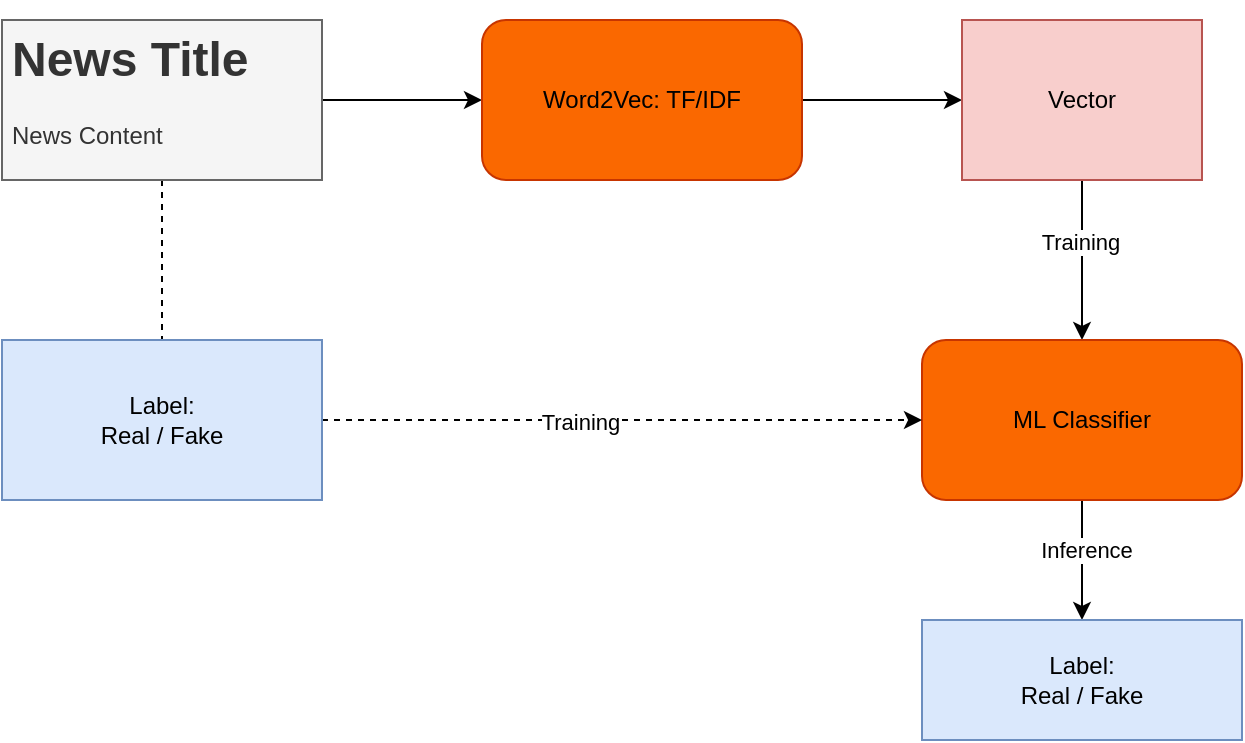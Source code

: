 <mxfile>
    <diagram id="_ucy6D6dgVWaJQdCRuLb" name="TF-IDF">
        <mxGraphModel dx="936" dy="655" grid="1" gridSize="10" guides="1" tooltips="1" connect="1" arrows="1" fold="1" page="1" pageScale="1" pageWidth="827" pageHeight="1169" math="0" shadow="0">
            <root>
                <mxCell id="0"/>
                <mxCell id="1" parent="0"/>
                <mxCell id="4_DgkMyjoVyUpKUjcTJb-1" style="edgeStyle=none;html=1;entryX=0;entryY=0.5;entryDx=0;entryDy=0;" parent="1" source="4_DgkMyjoVyUpKUjcTJb-3" target="4_DgkMyjoVyUpKUjcTJb-5" edge="1">
                    <mxGeometry relative="1" as="geometry">
                        <mxPoint x="250" y="160" as="targetPoint"/>
                    </mxGeometry>
                </mxCell>
                <mxCell id="4_DgkMyjoVyUpKUjcTJb-2" style="html=1;exitX=0.5;exitY=1;exitDx=0;exitDy=0;dashed=1;endArrow=none;endFill=0;entryX=0.5;entryY=0;entryDx=0;entryDy=0;" parent="1" source="4_DgkMyjoVyUpKUjcTJb-3" target="4_DgkMyjoVyUpKUjcTJb-14" edge="1">
                    <mxGeometry relative="1" as="geometry">
                        <mxPoint x="160" y="290" as="targetPoint"/>
                    </mxGeometry>
                </mxCell>
                <mxCell id="4_DgkMyjoVyUpKUjcTJb-3" value="&lt;h1&gt;News Title&lt;/h1&gt;&lt;p&gt;News Content&lt;/p&gt;" style="text;html=1;strokeColor=#666666;fillColor=#f5f5f5;spacing=5;spacingTop=-20;whiteSpace=wrap;overflow=hidden;rounded=0;fontColor=#333333;" parent="1" vertex="1">
                    <mxGeometry x="80" y="120" width="160" height="80" as="geometry"/>
                </mxCell>
                <mxCell id="4_DgkMyjoVyUpKUjcTJb-4" style="edgeStyle=none;html=1;entryX=0;entryY=0.5;entryDx=0;entryDy=0;" parent="1" source="4_DgkMyjoVyUpKUjcTJb-5" target="4_DgkMyjoVyUpKUjcTJb-8" edge="1">
                    <mxGeometry relative="1" as="geometry"/>
                </mxCell>
                <mxCell id="4_DgkMyjoVyUpKUjcTJb-5" value="Word2Vec: TF/IDF" style="rounded=1;whiteSpace=wrap;html=1;fillColor=#fa6800;fontColor=#000000;strokeColor=#C73500;" parent="1" vertex="1">
                    <mxGeometry x="320" y="120" width="160" height="80" as="geometry"/>
                </mxCell>
                <mxCell id="4_DgkMyjoVyUpKUjcTJb-6" style="edgeStyle=none;html=1;entryX=0.5;entryY=0;entryDx=0;entryDy=0;" parent="1" source="4_DgkMyjoVyUpKUjcTJb-8" target="4_DgkMyjoVyUpKUjcTJb-11" edge="1">
                    <mxGeometry relative="1" as="geometry"/>
                </mxCell>
                <mxCell id="4_DgkMyjoVyUpKUjcTJb-7" value="Training" style="edgeLabel;html=1;align=center;verticalAlign=middle;resizable=0;points=[];" parent="4_DgkMyjoVyUpKUjcTJb-6" vertex="1" connectable="0">
                    <mxGeometry x="-0.227" y="-1" relative="1" as="geometry">
                        <mxPoint as="offset"/>
                    </mxGeometry>
                </mxCell>
                <mxCell id="4_DgkMyjoVyUpKUjcTJb-8" value="Vector" style="text;html=1;strokeColor=#b85450;fillColor=#f8cecc;align=center;verticalAlign=middle;whiteSpace=wrap;rounded=0;fontColor=#000000;" parent="1" vertex="1">
                    <mxGeometry x="560" y="120" width="120" height="80" as="geometry"/>
                </mxCell>
                <mxCell id="4_DgkMyjoVyUpKUjcTJb-9" value="" style="edgeStyle=none;html=1;endArrow=classic;endFill=1;" parent="1" source="4_DgkMyjoVyUpKUjcTJb-11" target="4_DgkMyjoVyUpKUjcTJb-15" edge="1">
                    <mxGeometry relative="1" as="geometry"/>
                </mxCell>
                <mxCell id="4_DgkMyjoVyUpKUjcTJb-10" value="Inference" style="edgeLabel;html=1;align=center;verticalAlign=middle;resizable=0;points=[];" parent="4_DgkMyjoVyUpKUjcTJb-9" vertex="1" connectable="0">
                    <mxGeometry x="-0.189" y="2" relative="1" as="geometry">
                        <mxPoint as="offset"/>
                    </mxGeometry>
                </mxCell>
                <mxCell id="4_DgkMyjoVyUpKUjcTJb-11" value="ML Classifier" style="rounded=1;whiteSpace=wrap;html=1;strokeColor=#C73500;fillColor=#fa6800;fontColor=#000000;" parent="1" vertex="1">
                    <mxGeometry x="540" y="280" width="160" height="80" as="geometry"/>
                </mxCell>
                <mxCell id="4_DgkMyjoVyUpKUjcTJb-12" value="" style="edgeStyle=none;html=1;dashed=1;entryX=0;entryY=0.5;entryDx=0;entryDy=0;" parent="1" source="4_DgkMyjoVyUpKUjcTJb-14" target="4_DgkMyjoVyUpKUjcTJb-11" edge="1">
                    <mxGeometry relative="1" as="geometry">
                        <mxPoint x="340" y="320" as="targetPoint"/>
                    </mxGeometry>
                </mxCell>
                <mxCell id="4_DgkMyjoVyUpKUjcTJb-13" value="Training" style="edgeLabel;html=1;align=center;verticalAlign=middle;resizable=0;points=[];" parent="4_DgkMyjoVyUpKUjcTJb-12" vertex="1" connectable="0">
                    <mxGeometry x="-0.145" y="-1" relative="1" as="geometry">
                        <mxPoint as="offset"/>
                    </mxGeometry>
                </mxCell>
                <mxCell id="4_DgkMyjoVyUpKUjcTJb-14" value="Label:&lt;br&gt;Real / Fake" style="text;html=1;strokeColor=#6c8ebf;fillColor=#dae8fc;align=center;verticalAlign=middle;whiteSpace=wrap;rounded=0;fontColor=#000000;" parent="1" vertex="1">
                    <mxGeometry x="80" y="280" width="160" height="80" as="geometry"/>
                </mxCell>
                <mxCell id="4_DgkMyjoVyUpKUjcTJb-15" value="Label:&lt;br&gt;Real / Fake" style="rounded=0;whiteSpace=wrap;html=1;strokeColor=#6c8ebf;fillColor=#dae8fc;fontColor=#000000;" parent="1" vertex="1">
                    <mxGeometry x="540" y="420" width="160" height="60" as="geometry"/>
                </mxCell>
            </root>
        </mxGraphModel>
    </diagram>
    <diagram id="t6PPxyhtc6fp3xKYfJRG" name="Embedding-Classifier">
        <mxGraphModel dx="473" dy="503" grid="1" gridSize="10" guides="1" tooltips="1" connect="1" arrows="1" fold="1" page="1" pageScale="1" pageWidth="827" pageHeight="1169" background="none" math="0" shadow="0">
            <root>
                <mxCell id="0"/>
                <mxCell id="1" parent="0"/>
                <mxCell id="4" style="edgeStyle=none;html=1;entryX=0;entryY=0.5;entryDx=0;entryDy=0;" parent="1" source="2" target="3" edge="1">
                    <mxGeometry relative="1" as="geometry">
                        <mxPoint x="250" y="200" as="targetPoint"/>
                    </mxGeometry>
                </mxCell>
                <mxCell id="12" style="html=1;exitX=0.5;exitY=1;exitDx=0;exitDy=0;dashed=1;endArrow=none;endFill=0;entryX=0.5;entryY=0;entryDx=0;entryDy=0;" parent="1" source="2" target="9" edge="1">
                    <mxGeometry relative="1" as="geometry">
                        <mxPoint x="160" y="330" as="targetPoint"/>
                    </mxGeometry>
                </mxCell>
                <mxCell id="2" value="&lt;h1&gt;News Title&lt;/h1&gt;&lt;p&gt;News Content&lt;/p&gt;" style="text;html=1;strokeColor=#666666;fillColor=#f5f5f5;spacing=5;spacingTop=-20;whiteSpace=wrap;overflow=hidden;rounded=0;fontColor=#333333;" parent="1" vertex="1">
                    <mxGeometry x="80" y="160" width="160" height="80" as="geometry"/>
                </mxCell>
                <mxCell id="6" style="edgeStyle=none;html=1;entryX=0;entryY=0.5;entryDx=0;entryDy=0;" parent="1" source="3" target="5" edge="1">
                    <mxGeometry relative="1" as="geometry"/>
                </mxCell>
                <mxCell id="3" value="Transformer Encoder" style="rounded=1;whiteSpace=wrap;html=1;fillColor=#fa6800;fontColor=#000000;strokeColor=#C73500;" parent="1" vertex="1">
                    <mxGeometry x="320" y="160" width="160" height="80" as="geometry"/>
                </mxCell>
                <mxCell id="8" style="edgeStyle=none;html=1;entryX=0.5;entryY=0;entryDx=0;entryDy=0;" parent="1" source="5" target="7" edge="1">
                    <mxGeometry relative="1" as="geometry"/>
                </mxCell>
                <mxCell id="18" value="Training" style="edgeLabel;html=1;align=center;verticalAlign=middle;resizable=0;points=[];" parent="8" vertex="1" connectable="0">
                    <mxGeometry x="-0.227" y="-1" relative="1" as="geometry">
                        <mxPoint as="offset"/>
                    </mxGeometry>
                </mxCell>
                <mxCell id="5" value="Embeddings" style="text;html=1;strokeColor=#b85450;fillColor=#f8cecc;align=center;verticalAlign=middle;whiteSpace=wrap;rounded=0;fontColor=#000000;" parent="1" vertex="1">
                    <mxGeometry x="560" y="160" width="120" height="80" as="geometry"/>
                </mxCell>
                <mxCell id="15" value="" style="edgeStyle=none;html=1;endArrow=classic;endFill=1;" parent="1" source="7" target="13" edge="1">
                    <mxGeometry relative="1" as="geometry"/>
                </mxCell>
                <mxCell id="17" value="Inference" style="edgeLabel;html=1;align=center;verticalAlign=middle;resizable=0;points=[];" parent="15" vertex="1" connectable="0">
                    <mxGeometry x="-0.189" y="2" relative="1" as="geometry">
                        <mxPoint as="offset"/>
                    </mxGeometry>
                </mxCell>
                <mxCell id="7" value="ML Classifier" style="rounded=1;whiteSpace=wrap;html=1;strokeColor=#C73500;fillColor=#fa6800;fontColor=#000000;" parent="1" vertex="1">
                    <mxGeometry x="540" y="320" width="160" height="80" as="geometry"/>
                </mxCell>
                <mxCell id="11" value="" style="edgeStyle=none;html=1;dashed=1;entryX=0;entryY=0.5;entryDx=0;entryDy=0;" parent="1" source="9" target="7" edge="1">
                    <mxGeometry relative="1" as="geometry">
                        <mxPoint x="340" y="360" as="targetPoint"/>
                    </mxGeometry>
                </mxCell>
                <mxCell id="16" value="Training" style="edgeLabel;html=1;align=center;verticalAlign=middle;resizable=0;points=[];" parent="11" vertex="1" connectable="0">
                    <mxGeometry x="-0.145" y="-1" relative="1" as="geometry">
                        <mxPoint as="offset"/>
                    </mxGeometry>
                </mxCell>
                <mxCell id="9" value="Label:&lt;br&gt;Real / Fake" style="text;html=1;strokeColor=#6c8ebf;fillColor=#dae8fc;align=center;verticalAlign=middle;whiteSpace=wrap;rounded=0;fontColor=#000000;" parent="1" vertex="1">
                    <mxGeometry x="80" y="320" width="160" height="80" as="geometry"/>
                </mxCell>
                <mxCell id="13" value="Label:&lt;br&gt;Real / Fake" style="rounded=0;whiteSpace=wrap;html=1;strokeColor=#6c8ebf;fillColor=#dae8fc;fontColor=#000000;" parent="1" vertex="1">
                    <mxGeometry x="540" y="460" width="160" height="60" as="geometry"/>
                </mxCell>
            </root>
        </mxGraphModel>
    </diagram>
    <diagram id="pHYysi9US9z30-JzTXEa" name="LLM-Classifier">
        <mxGraphModel dx="891" dy="624" grid="1" gridSize="10" guides="1" tooltips="1" connect="1" arrows="1" fold="1" page="1" pageScale="1" pageWidth="827" pageHeight="1169" math="0" shadow="0">
            <root>
                <mxCell id="0"/>
                <mxCell id="1" parent="0"/>
                <mxCell id="zWiuw4HbdEZVaKdAS9KY-1" style="edgeStyle=none;html=1;entryX=0;entryY=0.5;entryDx=0;entryDy=0;exitX=1;exitY=0.5;exitDx=0;exitDy=0;" parent="1" source="zWiuw4HbdEZVaKdAS9KY-3" target="zWiuw4HbdEZVaKdAS9KY-5" edge="1">
                    <mxGeometry relative="1" as="geometry">
                        <mxPoint x="264" y="200" as="targetPoint"/>
                    </mxGeometry>
                </mxCell>
                <mxCell id="zWiuw4HbdEZVaKdAS9KY-2" style="html=1;exitX=0.5;exitY=1;exitDx=0;exitDy=0;dashed=1;endArrow=none;endFill=0;entryX=0.5;entryY=0;entryDx=0;entryDy=0;" parent="1" source="zWiuw4HbdEZVaKdAS9KY-3" target="zWiuw4HbdEZVaKdAS9KY-14" edge="1">
                    <mxGeometry relative="1" as="geometry">
                        <mxPoint x="174" y="330" as="targetPoint"/>
                    </mxGeometry>
                </mxCell>
                <mxCell id="zWiuw4HbdEZVaKdAS9KY-3" value="&lt;h1&gt;News Title&lt;/h1&gt;&lt;p&gt;News Content&lt;/p&gt;" style="text;html=1;strokeColor=#666666;fillColor=#f5f5f5;spacing=5;spacingTop=-20;whiteSpace=wrap;overflow=hidden;rounded=0;fontColor=#333333;" parent="1" vertex="1">
                    <mxGeometry x="94" y="160" width="160" height="80" as="geometry"/>
                </mxCell>
                <mxCell id="zWiuw4HbdEZVaKdAS9KY-4" style="edgeStyle=none;html=1;entryX=0;entryY=0.5;entryDx=0;entryDy=0;" parent="1" source="zWiuw4HbdEZVaKdAS9KY-5" target="zWiuw4HbdEZVaKdAS9KY-15" edge="1">
                    <mxGeometry relative="1" as="geometry">
                        <mxPoint x="574" y="200" as="targetPoint"/>
                    </mxGeometry>
                </mxCell>
                <mxCell id="zWiuw4HbdEZVaKdAS9KY-5" value="Transformer" style="rounded=1;whiteSpace=wrap;html=1;fillColor=#fa6800;fontColor=#000000;strokeColor=#C73500;" parent="1" vertex="1">
                    <mxGeometry x="334" y="160" width="160" height="80" as="geometry"/>
                </mxCell>
                <mxCell id="zWiuw4HbdEZVaKdAS9KY-12" value="" style="edgeStyle=none;html=1;dashed=1;entryX=0.5;entryY=1;entryDx=0;entryDy=0;exitX=1;exitY=0.5;exitDx=0;exitDy=0;" parent="1" source="zWiuw4HbdEZVaKdAS9KY-14" target="zWiuw4HbdEZVaKdAS9KY-5" edge="1">
                    <mxGeometry relative="1" as="geometry">
                        <mxPoint x="554" y="360" as="targetPoint"/>
                        <Array as="points">
                            <mxPoint x="414" y="320"/>
                        </Array>
                    </mxGeometry>
                </mxCell>
                <mxCell id="zWiuw4HbdEZVaKdAS9KY-13" value="Training" style="edgeLabel;html=1;align=center;verticalAlign=middle;resizable=0;points=[];" parent="zWiuw4HbdEZVaKdAS9KY-12" vertex="1" connectable="0">
                    <mxGeometry x="-0.145" y="-1" relative="1" as="geometry">
                        <mxPoint x="-23" y="-1" as="offset"/>
                    </mxGeometry>
                </mxCell>
                <mxCell id="zWiuw4HbdEZVaKdAS9KY-14" value="Label:&lt;br&gt;Real / Fake" style="text;html=1;strokeColor=#6c8ebf;fillColor=#dae8fc;align=center;verticalAlign=middle;whiteSpace=wrap;rounded=0;fontColor=#000000;" parent="1" vertex="1">
                    <mxGeometry x="94" y="280" width="160" height="80" as="geometry"/>
                </mxCell>
                <mxCell id="zWiuw4HbdEZVaKdAS9KY-15" value="Label:&lt;br&gt;Real / Fake" style="rounded=0;whiteSpace=wrap;html=1;strokeColor=#6c8ebf;fillColor=#dae8fc;fontColor=#000000;" parent="1" vertex="1">
                    <mxGeometry x="574" y="170" width="160" height="60" as="geometry"/>
                </mxCell>
            </root>
        </mxGraphModel>
    </diagram>
    <diagram id="VO4kIxOCsGoTqA5tyUp9" name="Embedding-GNN">
        <mxGraphModel dx="473" dy="503" grid="1" gridSize="10" guides="1" tooltips="1" connect="1" arrows="1" fold="1" page="1" pageScale="1" pageWidth="827" pageHeight="1169" math="0" shadow="0">
            <root>
                <mxCell id="0"/>
                <mxCell id="1" parent="0"/>
                <mxCell id="y4wYrqxGSFI_UR9DQSTz-1" style="edgeStyle=none;html=1;entryX=0;entryY=0.5;entryDx=0;entryDy=0;" parent="1" source="y4wYrqxGSFI_UR9DQSTz-3" target="y4wYrqxGSFI_UR9DQSTz-5" edge="1">
                    <mxGeometry relative="1" as="geometry">
                        <mxPoint x="250" y="160" as="targetPoint"/>
                    </mxGeometry>
                </mxCell>
                <mxCell id="y4wYrqxGSFI_UR9DQSTz-2" style="html=1;exitX=0.5;exitY=1;exitDx=0;exitDy=0;dashed=1;endArrow=none;endFill=0;entryX=0.5;entryY=0;entryDx=0;entryDy=0;" parent="1" source="y4wYrqxGSFI_UR9DQSTz-3" target="y4wYrqxGSFI_UR9DQSTz-14" edge="1">
                    <mxGeometry relative="1" as="geometry">
                        <mxPoint x="160" y="290" as="targetPoint"/>
                    </mxGeometry>
                </mxCell>
                <mxCell id="y4wYrqxGSFI_UR9DQSTz-3" value="&lt;h1&gt;News Title&lt;/h1&gt;&lt;p&gt;News Content&lt;/p&gt;" style="text;html=1;strokeColor=#666666;fillColor=#f5f5f5;spacing=5;spacingTop=-20;whiteSpace=wrap;overflow=hidden;rounded=0;fontColor=#333333;" parent="1" vertex="1">
                    <mxGeometry x="80" y="120" width="160" height="80" as="geometry"/>
                </mxCell>
                <mxCell id="y4wYrqxGSFI_UR9DQSTz-4" style="edgeStyle=none;html=1;entryX=0;entryY=0.5;entryDx=0;entryDy=0;" parent="1" source="y4wYrqxGSFI_UR9DQSTz-5" target="y4wYrqxGSFI_UR9DQSTz-8" edge="1">
                    <mxGeometry relative="1" as="geometry"/>
                </mxCell>
                <mxCell id="y4wYrqxGSFI_UR9DQSTz-5" value="Transformer Encoder" style="rounded=1;whiteSpace=wrap;html=1;fillColor=#fa6800;fontColor=#000000;strokeColor=#C73500;" parent="1" vertex="1">
                    <mxGeometry x="320" y="120" width="160" height="80" as="geometry"/>
                </mxCell>
                <mxCell id="y4wYrqxGSFI_UR9DQSTz-6" style="edgeStyle=none;html=1;entryX=0.5;entryY=0;entryDx=0;entryDy=0;" parent="1" source="y4wYrqxGSFI_UR9DQSTz-8" target="y4wYrqxGSFI_UR9DQSTz-11" edge="1">
                    <mxGeometry relative="1" as="geometry"/>
                </mxCell>
                <mxCell id="y4wYrqxGSFI_UR9DQSTz-16" value="Build Graph" style="edgeLabel;html=1;align=center;verticalAlign=middle;resizable=0;points=[];" parent="y4wYrqxGSFI_UR9DQSTz-6" vertex="1" connectable="0">
                    <mxGeometry x="-0.3" relative="1" as="geometry">
                        <mxPoint as="offset"/>
                    </mxGeometry>
                </mxCell>
                <mxCell id="y4wYrqxGSFI_UR9DQSTz-8" value="Embeddings" style="text;html=1;strokeColor=#b85450;fillColor=#f8cecc;align=center;verticalAlign=middle;whiteSpace=wrap;rounded=0;fontColor=#000000;" parent="1" vertex="1">
                    <mxGeometry x="560" y="120" width="120" height="80" as="geometry"/>
                </mxCell>
                <mxCell id="y4wYrqxGSFI_UR9DQSTz-9" value="" style="edgeStyle=none;html=1;endArrow=classic;endFill=1;" parent="1" source="y4wYrqxGSFI_UR9DQSTz-11" target="y4wYrqxGSFI_UR9DQSTz-15" edge="1">
                    <mxGeometry relative="1" as="geometry"/>
                </mxCell>
                <mxCell id="y4wYrqxGSFI_UR9DQSTz-10" value="Inference" style="edgeLabel;html=1;align=center;verticalAlign=middle;resizable=0;points=[];" parent="y4wYrqxGSFI_UR9DQSTz-9" vertex="1" connectable="0">
                    <mxGeometry x="-0.189" y="2" relative="1" as="geometry">
                        <mxPoint as="offset"/>
                    </mxGeometry>
                </mxCell>
                <mxCell id="y4wYrqxGSFI_UR9DQSTz-11" value="GNN" style="rounded=1;whiteSpace=wrap;html=1;strokeColor=#C73500;fillColor=#fa6800;fontColor=#000000;" parent="1" vertex="1">
                    <mxGeometry x="540" y="280" width="160" height="80" as="geometry"/>
                </mxCell>
                <mxCell id="y4wYrqxGSFI_UR9DQSTz-12" value="" style="edgeStyle=none;html=1;dashed=1;entryX=0;entryY=0.5;entryDx=0;entryDy=0;" parent="1" source="y4wYrqxGSFI_UR9DQSTz-14" target="y4wYrqxGSFI_UR9DQSTz-11" edge="1">
                    <mxGeometry relative="1" as="geometry">
                        <mxPoint x="340" y="320" as="targetPoint"/>
                    </mxGeometry>
                </mxCell>
                <mxCell id="y4wYrqxGSFI_UR9DQSTz-13" value="Training" style="edgeLabel;html=1;align=center;verticalAlign=middle;resizable=0;points=[];" parent="y4wYrqxGSFI_UR9DQSTz-12" vertex="1" connectable="0">
                    <mxGeometry x="-0.145" y="-1" relative="1" as="geometry">
                        <mxPoint as="offset"/>
                    </mxGeometry>
                </mxCell>
                <mxCell id="y4wYrqxGSFI_UR9DQSTz-14" value="Label:&lt;br&gt;Real / Fake" style="text;html=1;strokeColor=#6c8ebf;fillColor=#dae8fc;align=center;verticalAlign=middle;whiteSpace=wrap;rounded=0;fontColor=#000000;" parent="1" vertex="1">
                    <mxGeometry x="80" y="280" width="160" height="80" as="geometry"/>
                </mxCell>
                <mxCell id="y4wYrqxGSFI_UR9DQSTz-15" value="Label:&lt;br&gt;Real / Fake" style="rounded=0;whiteSpace=wrap;html=1;strokeColor=#6c8ebf;fillColor=#dae8fc;fontColor=#000000;" parent="1" vertex="1">
                    <mxGeometry x="540" y="420" width="160" height="60" as="geometry"/>
                </mxCell>
            </root>
        </mxGraphModel>
    </diagram>
</mxfile>